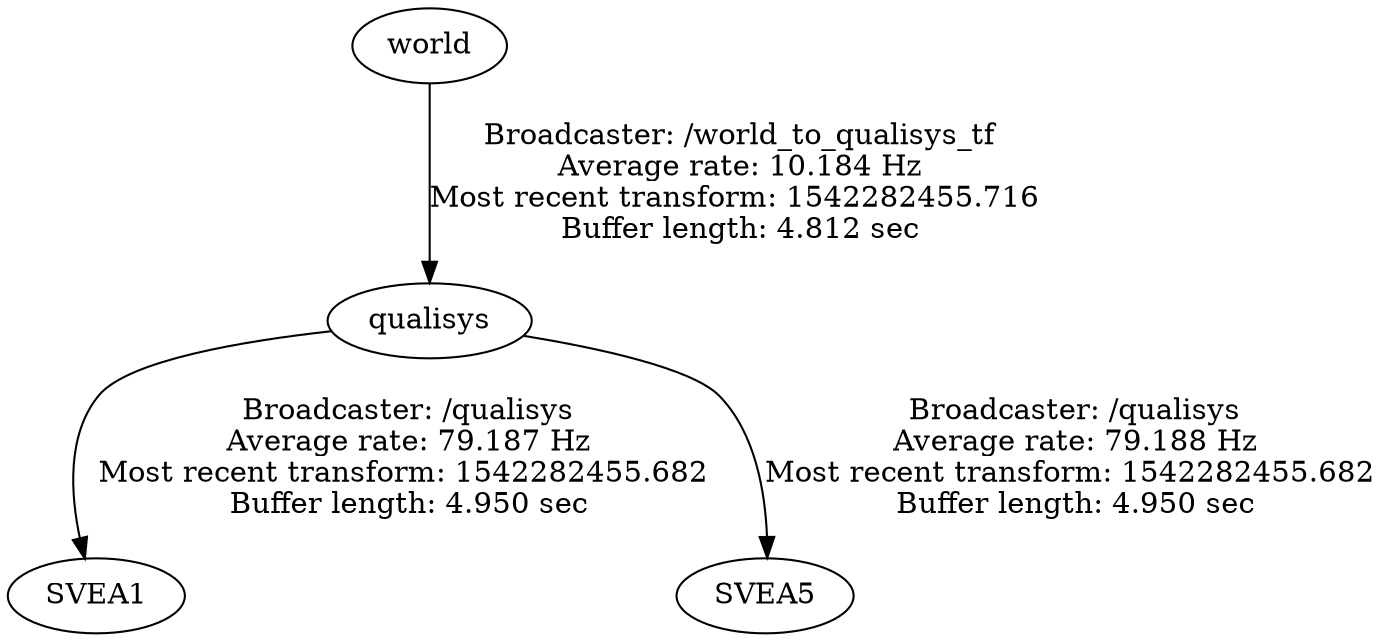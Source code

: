 digraph G {
"qualisys" -> "SVEA1"[label="Broadcaster: /qualisys\nAverage rate: 79.187 Hz\nMost recent transform: 1542282455.682 \nBuffer length: 4.950 sec\n"];
"world" -> "qualisys"[label="Broadcaster: /world_to_qualisys_tf\nAverage rate: 10.184 Hz\nMost recent transform: 1542282455.716 \nBuffer length: 4.812 sec\n"];
"qualisys" -> "SVEA5"[label="Broadcaster: /qualisys\nAverage rate: 79.188 Hz\nMost recent transform: 1542282455.682 \nBuffer length: 4.950 sec\n"];
}